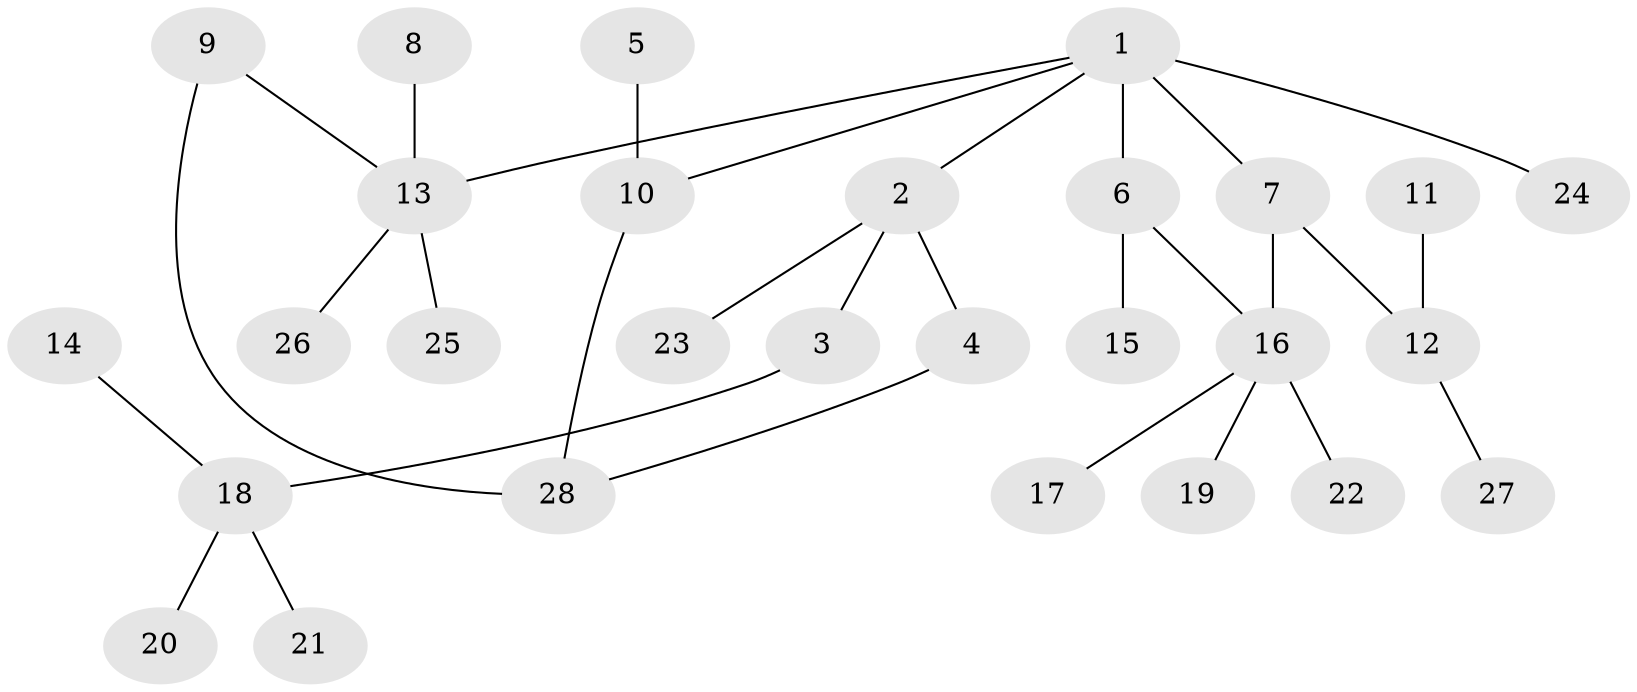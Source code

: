 // original degree distribution, {4: 0.125, 5: 0.07142857142857142, 2: 0.26785714285714285, 3: 0.08928571428571429, 1: 0.44642857142857145}
// Generated by graph-tools (version 1.1) at 2025/49/03/09/25 03:49:26]
// undirected, 28 vertices, 30 edges
graph export_dot {
graph [start="1"]
  node [color=gray90,style=filled];
  1;
  2;
  3;
  4;
  5;
  6;
  7;
  8;
  9;
  10;
  11;
  12;
  13;
  14;
  15;
  16;
  17;
  18;
  19;
  20;
  21;
  22;
  23;
  24;
  25;
  26;
  27;
  28;
  1 -- 2 [weight=1.0];
  1 -- 6 [weight=1.0];
  1 -- 7 [weight=2.0];
  1 -- 10 [weight=1.0];
  1 -- 13 [weight=1.0];
  1 -- 24 [weight=1.0];
  2 -- 3 [weight=1.0];
  2 -- 4 [weight=1.0];
  2 -- 23 [weight=1.0];
  3 -- 18 [weight=1.0];
  4 -- 28 [weight=1.0];
  5 -- 10 [weight=1.0];
  6 -- 15 [weight=1.0];
  6 -- 16 [weight=1.0];
  7 -- 12 [weight=1.0];
  7 -- 16 [weight=1.0];
  8 -- 13 [weight=1.0];
  9 -- 13 [weight=1.0];
  9 -- 28 [weight=1.0];
  10 -- 28 [weight=1.0];
  11 -- 12 [weight=1.0];
  12 -- 27 [weight=1.0];
  13 -- 25 [weight=1.0];
  13 -- 26 [weight=1.0];
  14 -- 18 [weight=1.0];
  16 -- 17 [weight=1.0];
  16 -- 19 [weight=1.0];
  16 -- 22 [weight=1.0];
  18 -- 20 [weight=1.0];
  18 -- 21 [weight=1.0];
}
